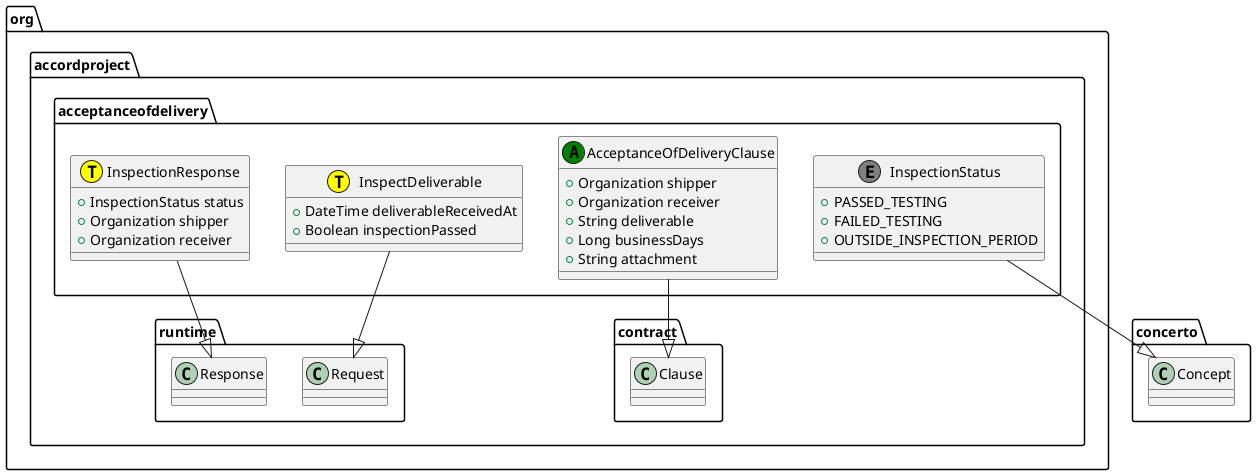 @startuml
class org.accordproject.acceptanceofdelivery.InspectDeliverable << (T,yellow) >> {
   + DateTime deliverableReceivedAt
   + Boolean inspectionPassed
}
org.accordproject.acceptanceofdelivery.InspectDeliverable --|> org.accordproject.runtime.Request
class org.accordproject.acceptanceofdelivery.InspectionStatus << (E,grey) >> {
   + PASSED_TESTING
   + FAILED_TESTING
   + OUTSIDE_INSPECTION_PERIOD
}
org.accordproject.acceptanceofdelivery.InspectionStatus --|> concerto.Concept
class org.accordproject.acceptanceofdelivery.InspectionResponse << (T,yellow) >> {
   + InspectionStatus status
   + Organization shipper
   + Organization receiver
}
org.accordproject.acceptanceofdelivery.InspectionResponse --|> org.accordproject.runtime.Response
class org.accordproject.acceptanceofdelivery.AcceptanceOfDeliveryClause << (A,green) >> {
   + Organization shipper
   + Organization receiver
   + String deliverable
   + Long businessDays
   + String attachment
}
org.accordproject.acceptanceofdelivery.AcceptanceOfDeliveryClause --|> org.accordproject.contract.Clause
@enduml
